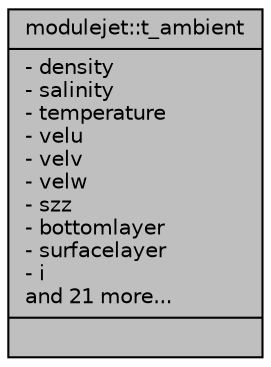 digraph "modulejet::t_ambient"
{
 // LATEX_PDF_SIZE
  edge [fontname="Helvetica",fontsize="10",labelfontname="Helvetica",labelfontsize="10"];
  node [fontname="Helvetica",fontsize="10",shape=record];
  Node1 [label="{modulejet::t_ambient\n|- density\l- salinity\l- temperature\l- velu\l- velv\l- velw\l- szz\l- bottomlayer\l- surfacelayer\l- i\land 21 more...\l|}",height=0.2,width=0.4,color="black", fillcolor="grey75", style="filled", fontcolor="black",tooltip=" "];
}
